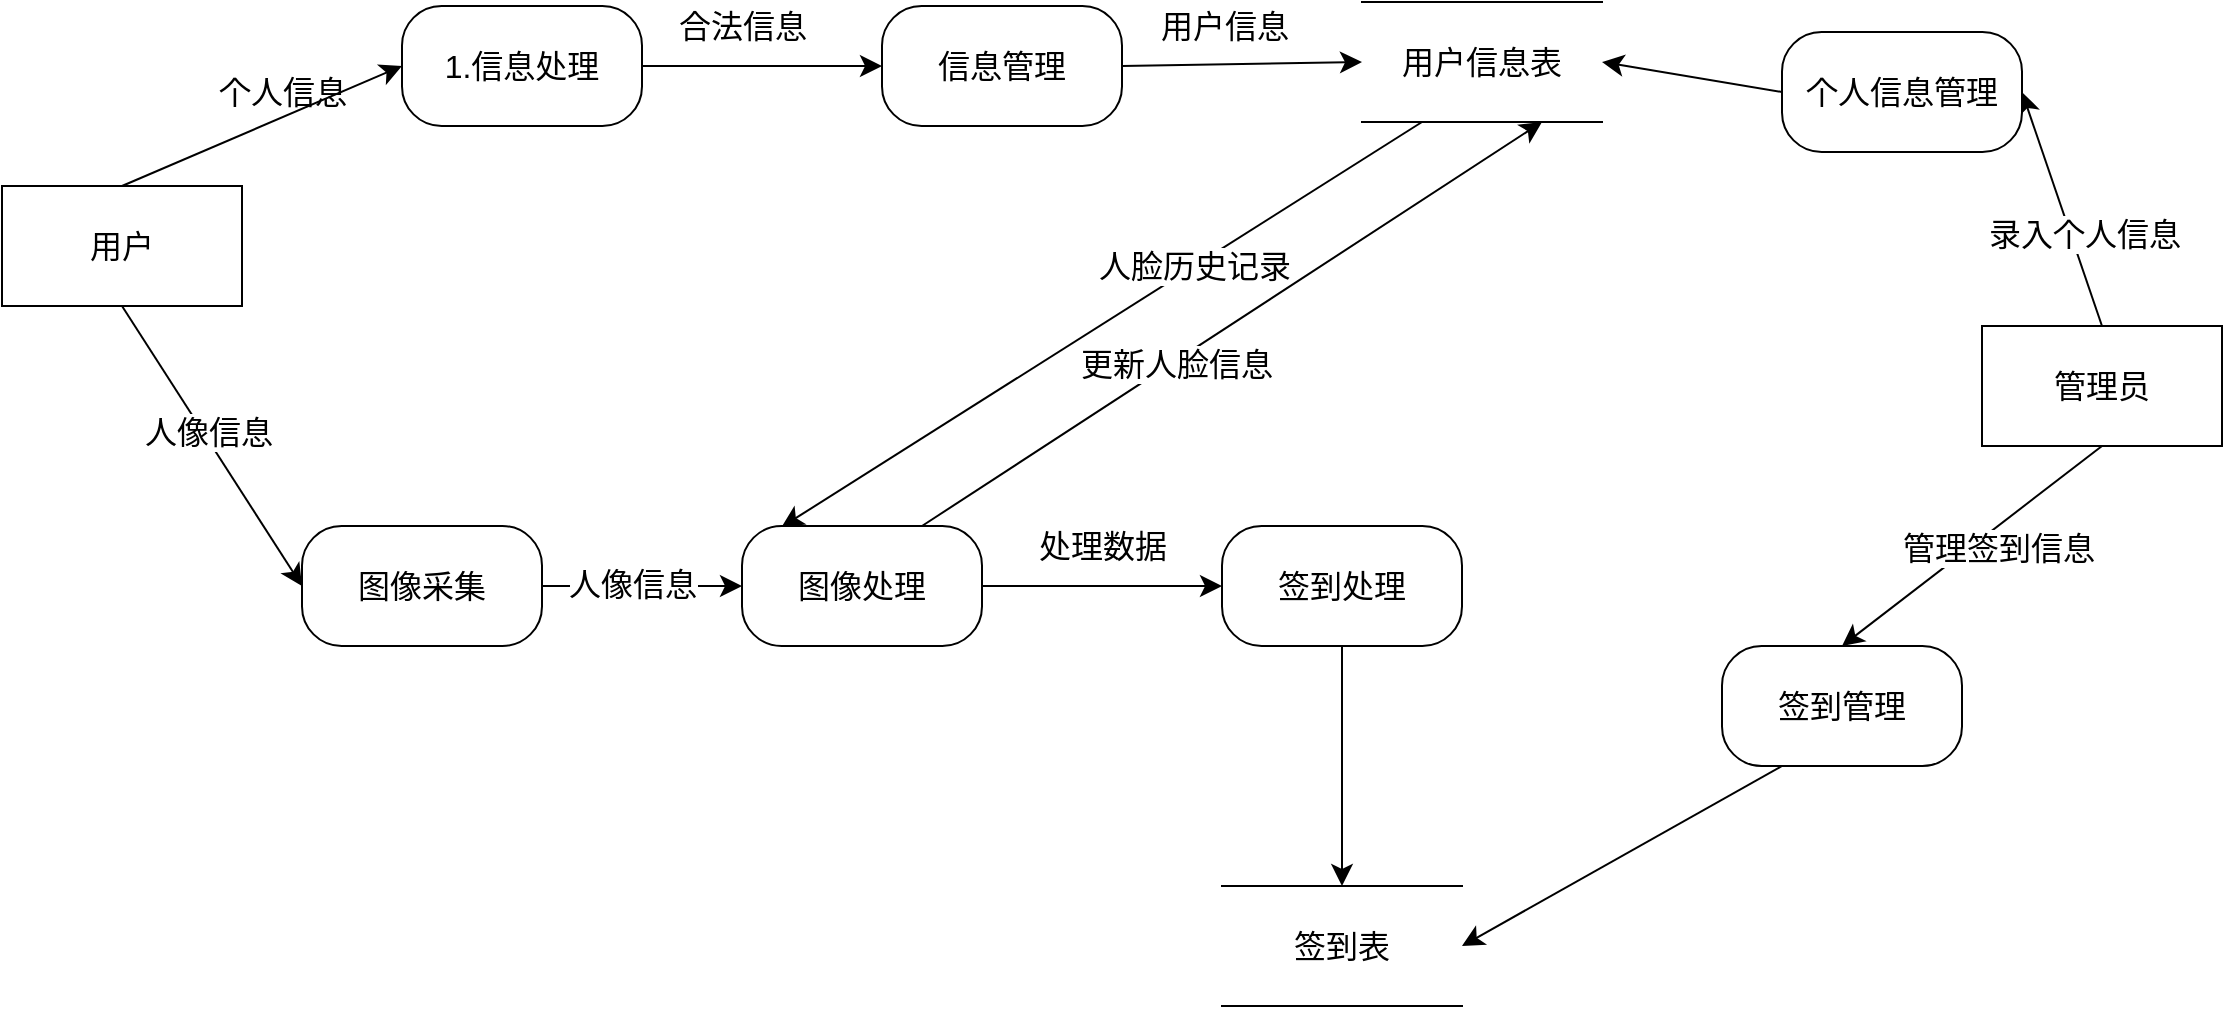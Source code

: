 <mxfile version="22.1.16" type="device">
  <diagram name="第 1 页" id="__eRDvS00nwkI7ETc4ea">
    <mxGraphModel dx="1117" dy="1343" grid="1" gridSize="10" guides="1" tooltips="1" connect="1" arrows="1" fold="1" page="0" pageScale="1" pageWidth="827" pageHeight="1169" math="0" shadow="0">
      <root>
        <mxCell id="0" />
        <mxCell id="1" parent="0" />
        <mxCell id="aeTmZDldJjY8Ou2stDxs-23" style="edgeStyle=none;curved=1;rounded=0;orthogonalLoop=1;jettySize=auto;html=1;exitX=0.5;exitY=0;exitDx=0;exitDy=0;entryX=0;entryY=0.5;entryDx=0;entryDy=0;fontSize=12;startSize=8;endSize=8;" edge="1" parent="1" source="aeTmZDldJjY8Ou2stDxs-15" target="aeTmZDldJjY8Ou2stDxs-22">
          <mxGeometry relative="1" as="geometry" />
        </mxCell>
        <mxCell id="aeTmZDldJjY8Ou2stDxs-24" style="edgeStyle=none;curved=1;rounded=0;orthogonalLoop=1;jettySize=auto;html=1;exitX=0.5;exitY=1;exitDx=0;exitDy=0;entryX=0;entryY=0.5;entryDx=0;entryDy=0;fontSize=12;startSize=8;endSize=8;" edge="1" parent="1" source="aeTmZDldJjY8Ou2stDxs-15" target="aeTmZDldJjY8Ou2stDxs-19">
          <mxGeometry relative="1" as="geometry" />
        </mxCell>
        <mxCell id="aeTmZDldJjY8Ou2stDxs-41" value="人像信息" style="edgeLabel;html=1;align=center;verticalAlign=middle;resizable=0;points=[];fontSize=16;" vertex="1" connectable="0" parent="aeTmZDldJjY8Ou2stDxs-24">
          <mxGeometry x="-0.094" y="2" relative="1" as="geometry">
            <mxPoint as="offset" />
          </mxGeometry>
        </mxCell>
        <mxCell id="aeTmZDldJjY8Ou2stDxs-15" value="用户" style="rounded=0;whiteSpace=wrap;html=1;fontSize=16;" vertex="1" parent="1">
          <mxGeometry x="-340" y="-220" width="120" height="60" as="geometry" />
        </mxCell>
        <mxCell id="aeTmZDldJjY8Ou2stDxs-50" style="edgeStyle=none;curved=1;rounded=0;orthogonalLoop=1;jettySize=auto;html=1;exitX=0.5;exitY=1;exitDx=0;exitDy=0;entryX=0.5;entryY=0;entryDx=0;entryDy=0;fontSize=12;startSize=8;endSize=8;" edge="1" parent="1" source="aeTmZDldJjY8Ou2stDxs-16" target="aeTmZDldJjY8Ou2stDxs-48">
          <mxGeometry relative="1" as="geometry" />
        </mxCell>
        <mxCell id="aeTmZDldJjY8Ou2stDxs-56" value="管理签到信息" style="edgeLabel;html=1;align=center;verticalAlign=middle;resizable=0;points=[];fontSize=16;" vertex="1" connectable="0" parent="aeTmZDldJjY8Ou2stDxs-50">
          <mxGeometry x="-0.259" y="-4" relative="1" as="geometry">
            <mxPoint x="-1" y="17" as="offset" />
          </mxGeometry>
        </mxCell>
        <mxCell id="aeTmZDldJjY8Ou2stDxs-51" style="edgeStyle=none;curved=1;rounded=0;orthogonalLoop=1;jettySize=auto;html=1;exitX=0.5;exitY=0;exitDx=0;exitDy=0;entryX=1;entryY=0.5;entryDx=0;entryDy=0;fontSize=12;startSize=8;endSize=8;" edge="1" parent="1" source="aeTmZDldJjY8Ou2stDxs-16" target="aeTmZDldJjY8Ou2stDxs-47">
          <mxGeometry relative="1" as="geometry" />
        </mxCell>
        <mxCell id="aeTmZDldJjY8Ou2stDxs-55" value="录入个人信息" style="edgeLabel;html=1;align=center;verticalAlign=middle;resizable=0;points=[];fontSize=16;" vertex="1" connectable="0" parent="aeTmZDldJjY8Ou2stDxs-51">
          <mxGeometry x="-0.268" y="-6" relative="1" as="geometry">
            <mxPoint y="-1" as="offset" />
          </mxGeometry>
        </mxCell>
        <mxCell id="aeTmZDldJjY8Ou2stDxs-16" value="管理员" style="rounded=0;whiteSpace=wrap;html=1;fontSize=16;" vertex="1" parent="1">
          <mxGeometry x="650" y="-150" width="120" height="60" as="geometry" />
        </mxCell>
        <mxCell id="aeTmZDldJjY8Ou2stDxs-31" style="edgeStyle=none;curved=1;rounded=0;orthogonalLoop=1;jettySize=auto;html=1;exitX=1;exitY=0.5;exitDx=0;exitDy=0;entryX=0;entryY=0.5;entryDx=0;entryDy=0;fontSize=12;startSize=8;endSize=8;" edge="1" parent="1" source="aeTmZDldJjY8Ou2stDxs-17" target="aeTmZDldJjY8Ou2stDxs-18">
          <mxGeometry relative="1" as="geometry" />
        </mxCell>
        <mxCell id="aeTmZDldJjY8Ou2stDxs-54" value="用户信息" style="edgeLabel;html=1;align=center;verticalAlign=middle;resizable=0;points=[];fontSize=16;" vertex="1" connectable="0" parent="aeTmZDldJjY8Ou2stDxs-31">
          <mxGeometry x="-0.171" relative="1" as="geometry">
            <mxPoint x="1" y="-19" as="offset" />
          </mxGeometry>
        </mxCell>
        <mxCell id="aeTmZDldJjY8Ou2stDxs-43" style="edgeStyle=none;curved=1;rounded=0;orthogonalLoop=1;jettySize=auto;html=1;exitX=0.25;exitY=1;exitDx=0;exitDy=0;entryX=0.165;entryY=0.009;entryDx=0;entryDy=0;fontSize=12;startSize=8;endSize=8;entryPerimeter=0;" edge="1" parent="1" source="aeTmZDldJjY8Ou2stDxs-18" target="aeTmZDldJjY8Ou2stDxs-20">
          <mxGeometry relative="1" as="geometry" />
        </mxCell>
        <mxCell id="aeTmZDldJjY8Ou2stDxs-44" value="人脸历史记录" style="edgeLabel;html=1;align=center;verticalAlign=middle;resizable=0;points=[];fontSize=16;" vertex="1" connectable="0" parent="aeTmZDldJjY8Ou2stDxs-43">
          <mxGeometry x="-0.288" y="-1" relative="1" as="geometry">
            <mxPoint as="offset" />
          </mxGeometry>
        </mxCell>
        <mxCell id="aeTmZDldJjY8Ou2stDxs-17" value="信息管理" style="rounded=1;whiteSpace=wrap;html=1;fontSize=16;arcSize=33;" vertex="1" parent="1">
          <mxGeometry x="100" y="-310" width="120" height="60" as="geometry" />
        </mxCell>
        <mxCell id="aeTmZDldJjY8Ou2stDxs-18" value="用户信息表" style="shape=partialRectangle;whiteSpace=wrap;html=1;left=0;right=0;fillColor=none;fontSize=16;" vertex="1" parent="1">
          <mxGeometry x="340" y="-312" width="120" height="60" as="geometry" />
        </mxCell>
        <mxCell id="aeTmZDldJjY8Ou2stDxs-34" style="edgeStyle=none;curved=1;rounded=0;orthogonalLoop=1;jettySize=auto;html=1;exitX=1;exitY=0.5;exitDx=0;exitDy=0;entryX=0;entryY=0.5;entryDx=0;entryDy=0;fontSize=12;startSize=8;endSize=8;" edge="1" parent="1" source="aeTmZDldJjY8Ou2stDxs-19" target="aeTmZDldJjY8Ou2stDxs-20">
          <mxGeometry relative="1" as="geometry" />
        </mxCell>
        <mxCell id="aeTmZDldJjY8Ou2stDxs-42" value="人像信息" style="edgeLabel;html=1;align=center;verticalAlign=middle;resizable=0;points=[];fontSize=16;" vertex="1" connectable="0" parent="aeTmZDldJjY8Ou2stDxs-34">
          <mxGeometry x="-0.112" y="1" relative="1" as="geometry">
            <mxPoint as="offset" />
          </mxGeometry>
        </mxCell>
        <mxCell id="aeTmZDldJjY8Ou2stDxs-19" value="图像采集" style="rounded=1;whiteSpace=wrap;html=1;fontSize=16;arcSize=33;" vertex="1" parent="1">
          <mxGeometry x="-190" y="-50" width="120" height="60" as="geometry" />
        </mxCell>
        <mxCell id="aeTmZDldJjY8Ou2stDxs-35" style="edgeStyle=none;curved=1;rounded=0;orthogonalLoop=1;jettySize=auto;html=1;exitX=1;exitY=0.5;exitDx=0;exitDy=0;entryX=0;entryY=0.5;entryDx=0;entryDy=0;fontSize=12;startSize=8;endSize=8;" edge="1" parent="1" source="aeTmZDldJjY8Ou2stDxs-20" target="aeTmZDldJjY8Ou2stDxs-27">
          <mxGeometry relative="1" as="geometry" />
        </mxCell>
        <mxCell id="aeTmZDldJjY8Ou2stDxs-45" value="处理数据" style="edgeLabel;html=1;align=center;verticalAlign=middle;resizable=0;points=[];fontSize=16;" vertex="1" connectable="0" parent="aeTmZDldJjY8Ou2stDxs-35">
          <mxGeometry x="-0.414" y="-1" relative="1" as="geometry">
            <mxPoint x="25" y="-21" as="offset" />
          </mxGeometry>
        </mxCell>
        <mxCell id="aeTmZDldJjY8Ou2stDxs-57" style="edgeStyle=none;curved=1;rounded=0;orthogonalLoop=1;jettySize=auto;html=1;exitX=0.75;exitY=0;exitDx=0;exitDy=0;entryX=0.75;entryY=1;entryDx=0;entryDy=0;fontSize=12;startSize=8;endSize=8;" edge="1" parent="1" source="aeTmZDldJjY8Ou2stDxs-20" target="aeTmZDldJjY8Ou2stDxs-18">
          <mxGeometry relative="1" as="geometry" />
        </mxCell>
        <mxCell id="aeTmZDldJjY8Ou2stDxs-58" value="更新人脸信息" style="edgeLabel;html=1;align=center;verticalAlign=middle;resizable=0;points=[];fontSize=16;" vertex="1" connectable="0" parent="aeTmZDldJjY8Ou2stDxs-57">
          <mxGeometry x="-0.185" y="-1" relative="1" as="geometry">
            <mxPoint as="offset" />
          </mxGeometry>
        </mxCell>
        <mxCell id="aeTmZDldJjY8Ou2stDxs-20" value="图像处理" style="rounded=1;whiteSpace=wrap;html=1;fontSize=16;arcSize=33;" vertex="1" parent="1">
          <mxGeometry x="30" y="-50" width="120" height="60" as="geometry" />
        </mxCell>
        <mxCell id="aeTmZDldJjY8Ou2stDxs-29" style="edgeStyle=none;curved=1;rounded=0;orthogonalLoop=1;jettySize=auto;html=1;exitX=1;exitY=0.5;exitDx=0;exitDy=0;fontSize=12;startSize=8;endSize=8;" edge="1" parent="1" source="aeTmZDldJjY8Ou2stDxs-22" target="aeTmZDldJjY8Ou2stDxs-17">
          <mxGeometry relative="1" as="geometry" />
        </mxCell>
        <mxCell id="aeTmZDldJjY8Ou2stDxs-30" value="合法信息" style="edgeLabel;html=1;align=center;verticalAlign=middle;resizable=0;points=[];fontSize=16;" vertex="1" connectable="0" parent="aeTmZDldJjY8Ou2stDxs-29">
          <mxGeometry x="-0.391" y="6" relative="1" as="geometry">
            <mxPoint x="13" y="-14" as="offset" />
          </mxGeometry>
        </mxCell>
        <mxCell id="aeTmZDldJjY8Ou2stDxs-22" value="1.信息处理" style="rounded=1;whiteSpace=wrap;html=1;fontSize=16;arcSize=33;" vertex="1" parent="1">
          <mxGeometry x="-140" y="-310" width="120" height="60" as="geometry" />
        </mxCell>
        <mxCell id="aeTmZDldJjY8Ou2stDxs-25" value="个人信息" style="text;html=1;align=center;verticalAlign=middle;resizable=0;points=[];autosize=1;strokeColor=none;fillColor=none;fontSize=16;" vertex="1" parent="1">
          <mxGeometry x="-245" y="-282" width="90" height="30" as="geometry" />
        </mxCell>
        <mxCell id="aeTmZDldJjY8Ou2stDxs-38" style="edgeStyle=none;curved=1;rounded=0;orthogonalLoop=1;jettySize=auto;html=1;exitX=0.5;exitY=1;exitDx=0;exitDy=0;entryX=0.5;entryY=0;entryDx=0;entryDy=0;fontSize=12;startSize=8;endSize=8;" edge="1" parent="1" source="aeTmZDldJjY8Ou2stDxs-27" target="aeTmZDldJjY8Ou2stDxs-28">
          <mxGeometry relative="1" as="geometry" />
        </mxCell>
        <mxCell id="aeTmZDldJjY8Ou2stDxs-27" value="签到处理" style="rounded=1;whiteSpace=wrap;html=1;fontSize=16;arcSize=33;" vertex="1" parent="1">
          <mxGeometry x="270" y="-50" width="120" height="60" as="geometry" />
        </mxCell>
        <mxCell id="aeTmZDldJjY8Ou2stDxs-28" value="签到表" style="shape=partialRectangle;whiteSpace=wrap;html=1;left=0;right=0;fillColor=none;fontSize=16;" vertex="1" parent="1">
          <mxGeometry x="270" y="130" width="120" height="60" as="geometry" />
        </mxCell>
        <mxCell id="aeTmZDldJjY8Ou2stDxs-52" style="edgeStyle=none;curved=1;rounded=0;orthogonalLoop=1;jettySize=auto;html=1;exitX=0;exitY=0.5;exitDx=0;exitDy=0;entryX=1;entryY=0.5;entryDx=0;entryDy=0;fontSize=12;startSize=8;endSize=8;" edge="1" parent="1" source="aeTmZDldJjY8Ou2stDxs-47" target="aeTmZDldJjY8Ou2stDxs-18">
          <mxGeometry relative="1" as="geometry" />
        </mxCell>
        <mxCell id="aeTmZDldJjY8Ou2stDxs-47" value="个人信息管理" style="rounded=1;whiteSpace=wrap;html=1;fontSize=16;arcSize=33;" vertex="1" parent="1">
          <mxGeometry x="550" y="-297" width="120" height="60" as="geometry" />
        </mxCell>
        <mxCell id="aeTmZDldJjY8Ou2stDxs-49" style="edgeStyle=none;curved=1;rounded=0;orthogonalLoop=1;jettySize=auto;html=1;exitX=0.25;exitY=1;exitDx=0;exitDy=0;entryX=1;entryY=0.5;entryDx=0;entryDy=0;fontSize=12;startSize=8;endSize=8;" edge="1" parent="1" source="aeTmZDldJjY8Ou2stDxs-48" target="aeTmZDldJjY8Ou2stDxs-28">
          <mxGeometry relative="1" as="geometry" />
        </mxCell>
        <mxCell id="aeTmZDldJjY8Ou2stDxs-48" value="签到管理" style="rounded=1;whiteSpace=wrap;html=1;fontSize=16;arcSize=33;" vertex="1" parent="1">
          <mxGeometry x="520" y="10" width="120" height="60" as="geometry" />
        </mxCell>
      </root>
    </mxGraphModel>
  </diagram>
</mxfile>

